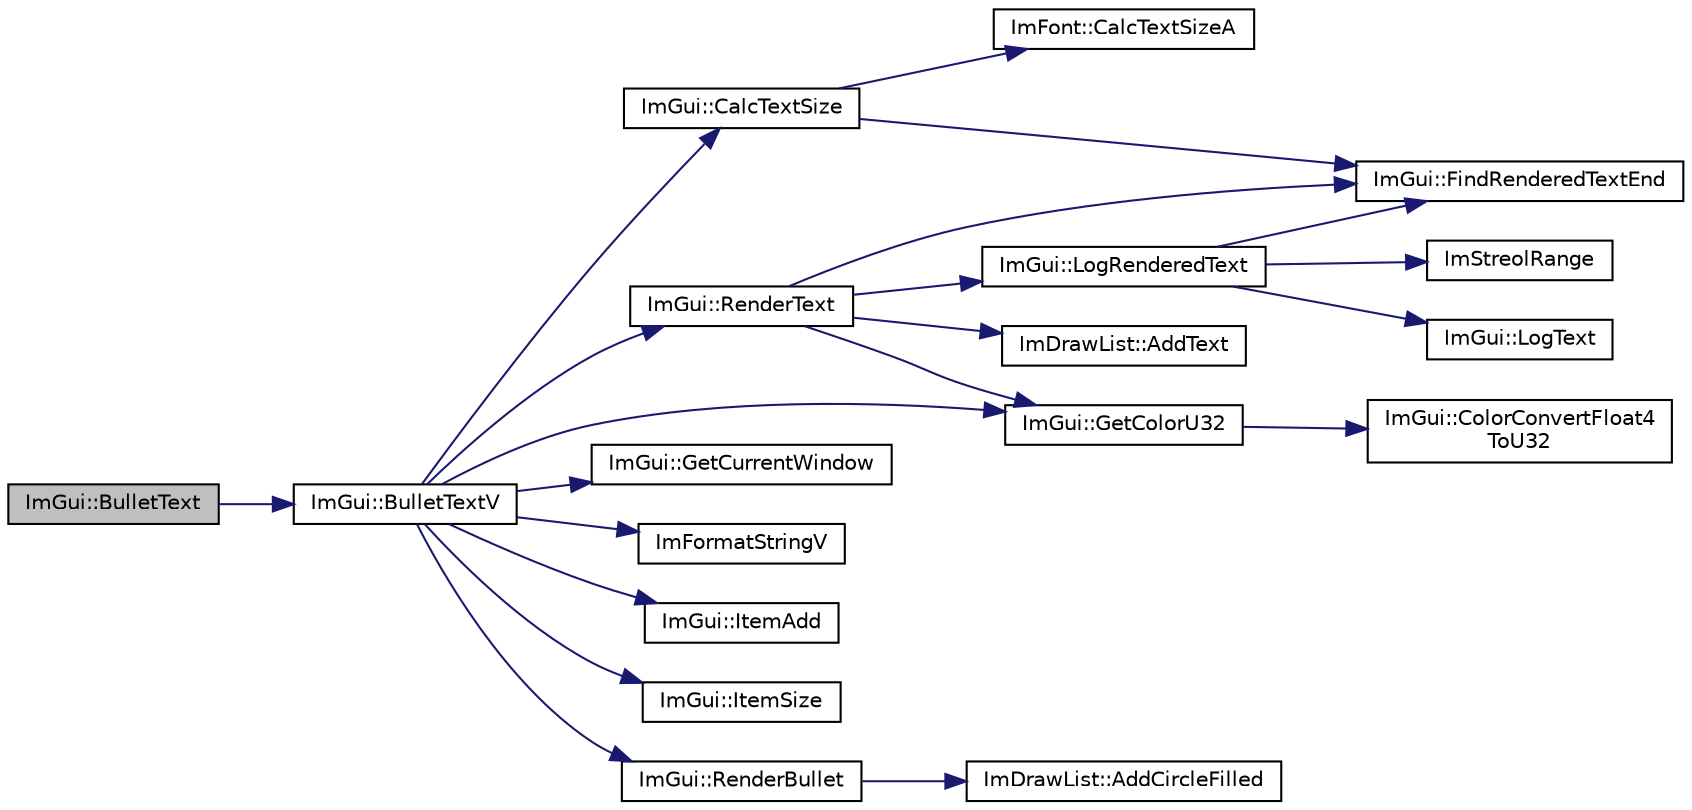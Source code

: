 digraph "ImGui::BulletText"
{
 // LATEX_PDF_SIZE
  edge [fontname="Helvetica",fontsize="10",labelfontname="Helvetica",labelfontsize="10"];
  node [fontname="Helvetica",fontsize="10",shape=record];
  rankdir="LR";
  Node1 [label="ImGui::BulletText",height=0.2,width=0.4,color="black", fillcolor="grey75", style="filled", fontcolor="black",tooltip=" "];
  Node1 -> Node2 [color="midnightblue",fontsize="10",style="solid",fontname="Helvetica"];
  Node2 [label="ImGui::BulletTextV",height=0.2,width=0.4,color="black", fillcolor="white", style="filled",URL="$namespace_im_gui.html#af8f4b5e96c745e205974857f9a584583",tooltip=" "];
  Node2 -> Node3 [color="midnightblue",fontsize="10",style="solid",fontname="Helvetica"];
  Node3 [label="ImGui::CalcTextSize",height=0.2,width=0.4,color="black", fillcolor="white", style="filled",URL="$namespace_im_gui.html#a848b9db6cc4a186751c0ecebcaadc33b",tooltip=" "];
  Node3 -> Node4 [color="midnightblue",fontsize="10",style="solid",fontname="Helvetica"];
  Node4 [label="ImFont::CalcTextSizeA",height=0.2,width=0.4,color="black", fillcolor="white", style="filled",URL="$struct_im_font.html#ad67f64fd206ad197f4b93b1a1ae27cfe",tooltip=" "];
  Node3 -> Node5 [color="midnightblue",fontsize="10",style="solid",fontname="Helvetica"];
  Node5 [label="ImGui::FindRenderedTextEnd",height=0.2,width=0.4,color="black", fillcolor="white", style="filled",URL="$namespace_im_gui.html#a7671e1dbc803a31b06081b52a771d83f",tooltip=" "];
  Node2 -> Node6 [color="midnightblue",fontsize="10",style="solid",fontname="Helvetica"];
  Node6 [label="ImGui::GetColorU32",height=0.2,width=0.4,color="black", fillcolor="white", style="filled",URL="$namespace_im_gui.html#a0de2d9bd347d9866511eb8d014e62556",tooltip=" "];
  Node6 -> Node7 [color="midnightblue",fontsize="10",style="solid",fontname="Helvetica"];
  Node7 [label="ImGui::ColorConvertFloat4\lToU32",height=0.2,width=0.4,color="black", fillcolor="white", style="filled",URL="$namespace_im_gui.html#abe2691de0b1a71c774ab24cc91564a94",tooltip=" "];
  Node2 -> Node8 [color="midnightblue",fontsize="10",style="solid",fontname="Helvetica"];
  Node8 [label="ImGui::GetCurrentWindow",height=0.2,width=0.4,color="black", fillcolor="white", style="filled",URL="$namespace_im_gui.html#a7ceba68eca2b09fb6bf1ad88037e6203",tooltip=" "];
  Node2 -> Node9 [color="midnightblue",fontsize="10",style="solid",fontname="Helvetica"];
  Node9 [label="ImFormatStringV",height=0.2,width=0.4,color="black", fillcolor="white", style="filled",URL="$imgui_8cpp.html#a2e0022a073d369645a0daab17f823779",tooltip=" "];
  Node2 -> Node10 [color="midnightblue",fontsize="10",style="solid",fontname="Helvetica"];
  Node10 [label="ImGui::ItemAdd",height=0.2,width=0.4,color="black", fillcolor="white", style="filled",URL="$namespace_im_gui.html#a03440eafb6ce299fcb92b2d2cda147a5",tooltip=" "];
  Node2 -> Node11 [color="midnightblue",fontsize="10",style="solid",fontname="Helvetica"];
  Node11 [label="ImGui::ItemSize",height=0.2,width=0.4,color="black", fillcolor="white", style="filled",URL="$namespace_im_gui.html#aeeb1ec6ae6548173dbf813e7df538c48",tooltip=" "];
  Node2 -> Node12 [color="midnightblue",fontsize="10",style="solid",fontname="Helvetica"];
  Node12 [label="ImGui::RenderBullet",height=0.2,width=0.4,color="black", fillcolor="white", style="filled",URL="$namespace_im_gui.html#a46189f75b2e25d595f1e71060d2a2633",tooltip=" "];
  Node12 -> Node13 [color="midnightblue",fontsize="10",style="solid",fontname="Helvetica"];
  Node13 [label="ImDrawList::AddCircleFilled",height=0.2,width=0.4,color="black", fillcolor="white", style="filled",URL="$struct_im_draw_list.html#aef950cf8b0293b2c5e4708af72de045b",tooltip=" "];
  Node2 -> Node14 [color="midnightblue",fontsize="10",style="solid",fontname="Helvetica"];
  Node14 [label="ImGui::RenderText",height=0.2,width=0.4,color="black", fillcolor="white", style="filled",URL="$namespace_im_gui.html#a9971ce57f2a288ac3a12df886c5550d1",tooltip=" "];
  Node14 -> Node15 [color="midnightblue",fontsize="10",style="solid",fontname="Helvetica"];
  Node15 [label="ImDrawList::AddText",height=0.2,width=0.4,color="black", fillcolor="white", style="filled",URL="$struct_im_draw_list.html#ac5221bd86b3429f6d5b6e6ffe454942d",tooltip=" "];
  Node14 -> Node5 [color="midnightblue",fontsize="10",style="solid",fontname="Helvetica"];
  Node14 -> Node6 [color="midnightblue",fontsize="10",style="solid",fontname="Helvetica"];
  Node14 -> Node16 [color="midnightblue",fontsize="10",style="solid",fontname="Helvetica"];
  Node16 [label="ImGui::LogRenderedText",height=0.2,width=0.4,color="black", fillcolor="white", style="filled",URL="$namespace_im_gui.html#a7a0d62e33f2236ec2f789e24ca0fb56f",tooltip=" "];
  Node16 -> Node5 [color="midnightblue",fontsize="10",style="solid",fontname="Helvetica"];
  Node16 -> Node17 [color="midnightblue",fontsize="10",style="solid",fontname="Helvetica"];
  Node17 [label="ImStreolRange",height=0.2,width=0.4,color="black", fillcolor="white", style="filled",URL="$imgui_8cpp.html#a578b4ec1e004a6c9e07610720421a482",tooltip=" "];
  Node16 -> Node18 [color="midnightblue",fontsize="10",style="solid",fontname="Helvetica"];
  Node18 [label="ImGui::LogText",height=0.2,width=0.4,color="black", fillcolor="white", style="filled",URL="$namespace_im_gui.html#aa548475d8f771ab6524d73d900a41198",tooltip=" "];
}
